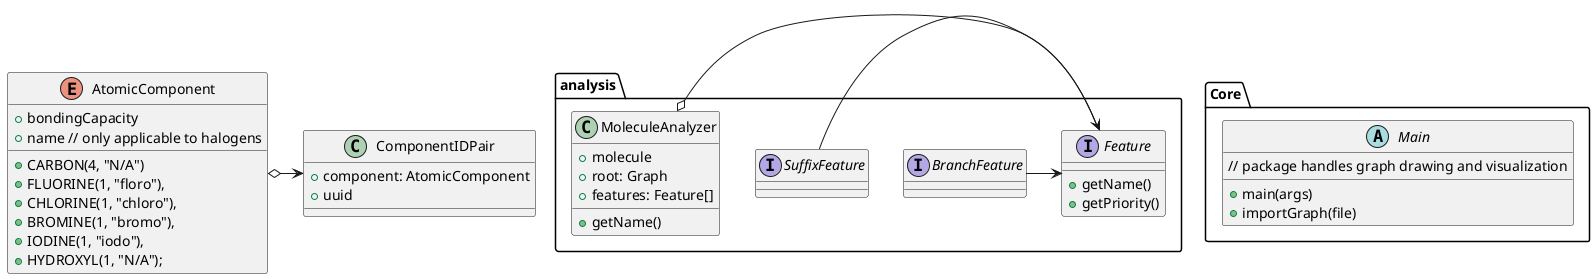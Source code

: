 @startuml
AtomicComponent o-> ComponentIDPair

enum AtomicComponent {
+ bondingCapacity
+ name // only applicable to halogens

+ CARBON(4, "N/A")
+ FLUORINE(1, "floro"),
+ CHLORINE(1, "chloro"),
+ BROMINE(1, "bromo"),
+ IODINE(1, "iodo"),
+ HYDROXYL(1, "N/A");
}
class ComponentIDPair{
+ component: AtomicComponent
+ uuid
}

package Core {
    abstract class Main{
        + main(args)
        + importGraph(file)
        // package handles graph drawing and visualization
    }
}

package analysis{

BranchFeature -> Feature
SuffixFeature -> Feature
MoleculeAnalyzer o-> Feature

interface Feature {
+ getName()
+ getPriority()
}
interface BranchFeature{}
interface SuffixFeature {}

class MoleculeAnalyzer{
+ molecule
+ root: Graph
+ features: Feature[]
+ getName()
}

}

@enduml
